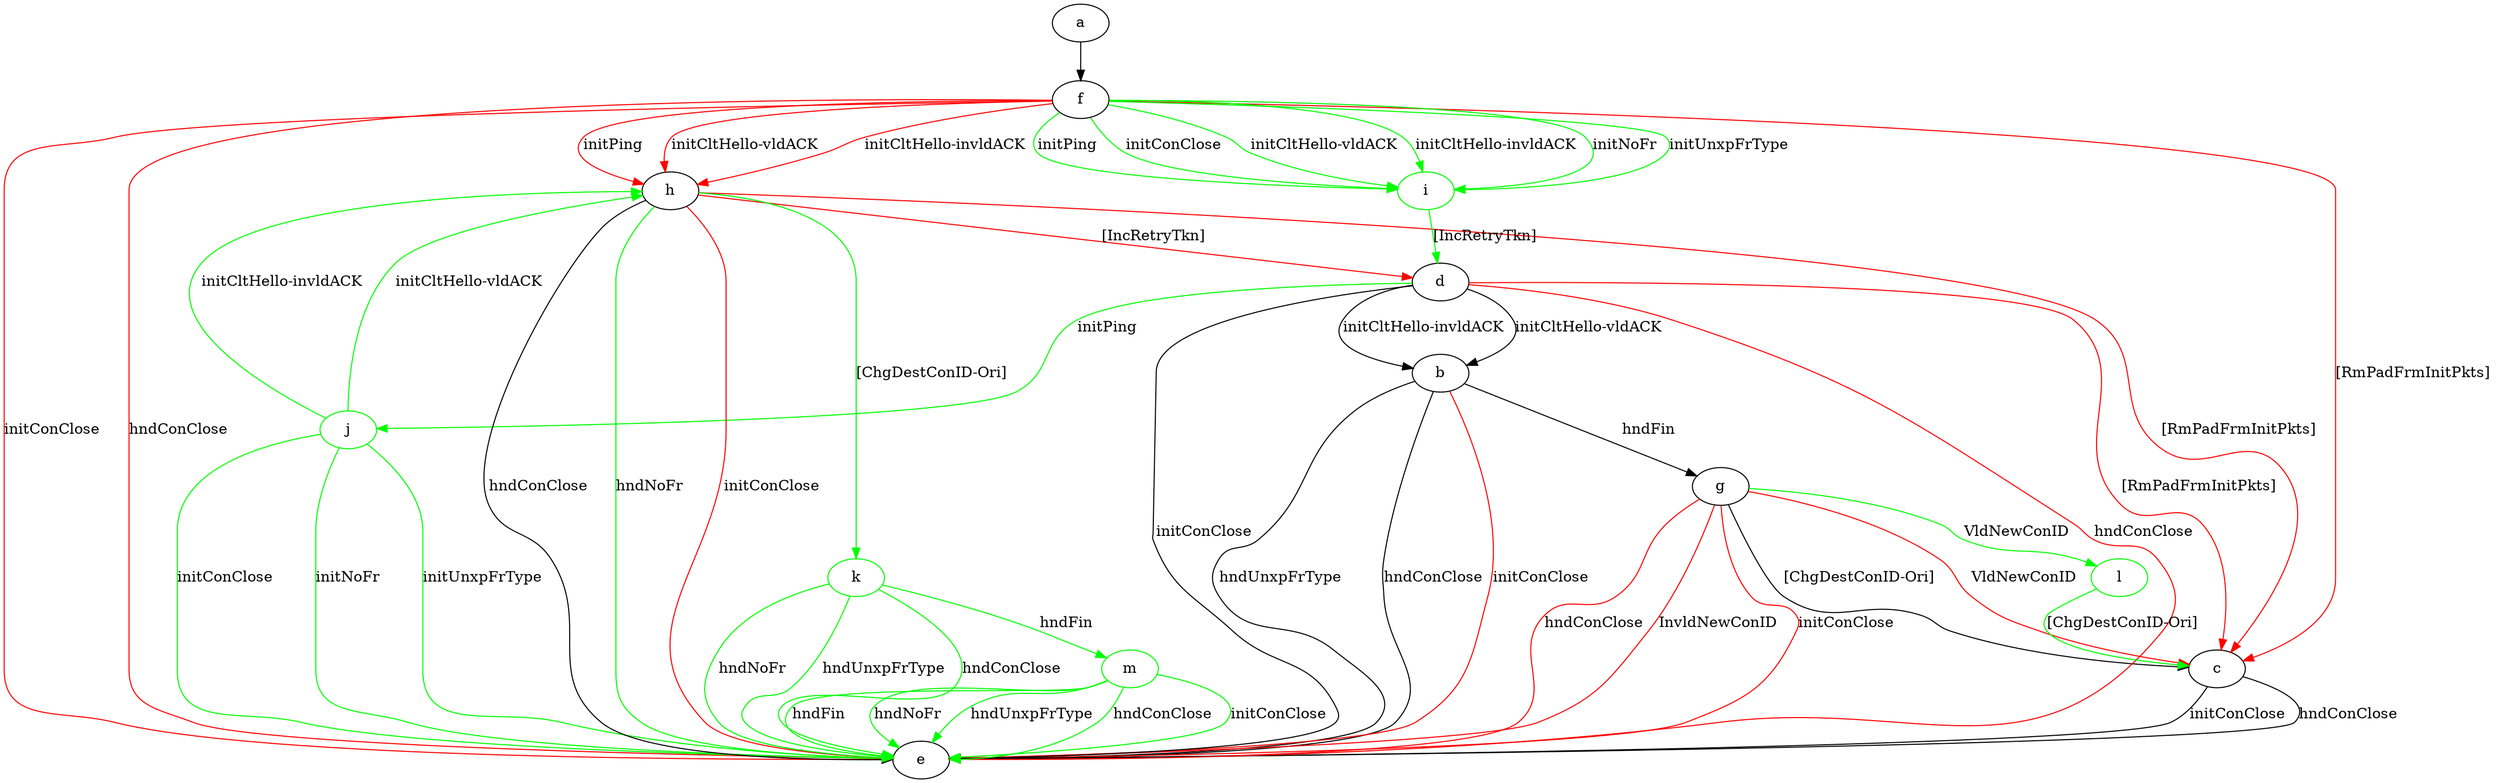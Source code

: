 digraph "" {
	a -> f	[key=0];
	b -> e	[key=0,
		label="hndUnxpFrType "];
	b -> e	[key=1,
		label="hndConClose "];
	b -> e	[key=2,
		color=red,
		label="initConClose "];
	b -> g	[key=0,
		label="hndFin "];
	c -> e	[key=0,
		label="initConClose "];
	c -> e	[key=1,
		label="hndConClose "];
	d -> b	[key=0,
		label="initCltHello-vldACK "];
	d -> b	[key=1,
		label="initCltHello-invldACK "];
	d -> c	[key=0,
		color=red,
		label="[RmPadFrmInitPkts] "];
	d -> e	[key=0,
		label="initConClose "];
	d -> e	[key=1,
		color=red,
		label="hndConClose "];
	j	[color=green];
	d -> j	[key=0,
		color=green,
		label="initPing "];
	f -> c	[key=0,
		color=red,
		label="[RmPadFrmInitPkts] "];
	f -> e	[key=0,
		color=red,
		label="initConClose "];
	f -> e	[key=1,
		color=red,
		label="hndConClose "];
	f -> h	[key=0,
		color=red,
		label="initPing "];
	f -> h	[key=1,
		color=red,
		label="initCltHello-vldACK "];
	f -> h	[key=2,
		color=red,
		label="initCltHello-invldACK "];
	i	[color=green];
	f -> i	[key=0,
		color=green,
		label="initPing "];
	f -> i	[key=1,
		color=green,
		label="initConClose "];
	f -> i	[key=2,
		color=green,
		label="initCltHello-vldACK "];
	f -> i	[key=3,
		color=green,
		label="initCltHello-invldACK "];
	f -> i	[key=4,
		color=green,
		label="initNoFr "];
	f -> i	[key=5,
		color=green,
		label="initUnxpFrType "];
	g -> c	[key=0,
		label="[ChgDestConID-Ori] "];
	g -> c	[key=1,
		color=red,
		label="VldNewConID "];
	g -> e	[key=0,
		color=red,
		label="initConClose "];
	g -> e	[key=1,
		color=red,
		label="hndConClose "];
	g -> e	[key=2,
		color=red,
		label="InvldNewConID "];
	l	[color=green];
	g -> l	[key=0,
		color=green,
		label="VldNewConID "];
	h -> c	[key=0,
		color=red,
		label="[RmPadFrmInitPkts] "];
	h -> d	[key=0,
		color=red,
		label="[IncRetryTkn] "];
	h -> e	[key=0,
		label="hndConClose "];
	h -> e	[key=1,
		color=green,
		label="hndNoFr "];
	h -> e	[key=2,
		color=red,
		label="initConClose "];
	k	[color=green];
	h -> k	[key=0,
		color=green,
		label="[ChgDestConID-Ori] "];
	i -> d	[key=0,
		color=green,
		label="[IncRetryTkn] "];
	j -> e	[key=0,
		color=green,
		label="initConClose "];
	j -> e	[key=1,
		color=green,
		label="initNoFr "];
	j -> e	[key=2,
		color=green,
		label="initUnxpFrType "];
	j -> h	[key=0,
		color=green,
		label="initCltHello-vldACK "];
	j -> h	[key=1,
		color=green,
		label="initCltHello-invldACK "];
	k -> e	[key=0,
		color=green,
		label="hndNoFr "];
	k -> e	[key=1,
		color=green,
		label="hndUnxpFrType "];
	k -> e	[key=2,
		color=green,
		label="hndConClose "];
	m	[color=green];
	k -> m	[key=0,
		color=green,
		label="hndFin "];
	l -> c	[key=0,
		color=green,
		label="[ChgDestConID-Ori] "];
	m -> e	[key=0,
		color=green,
		label="initConClose "];
	m -> e	[key=1,
		color=green,
		label="hndFin "];
	m -> e	[key=2,
		color=green,
		label="hndNoFr "];
	m -> e	[key=3,
		color=green,
		label="hndUnxpFrType "];
	m -> e	[key=4,
		color=green,
		label="hndConClose "];
}

